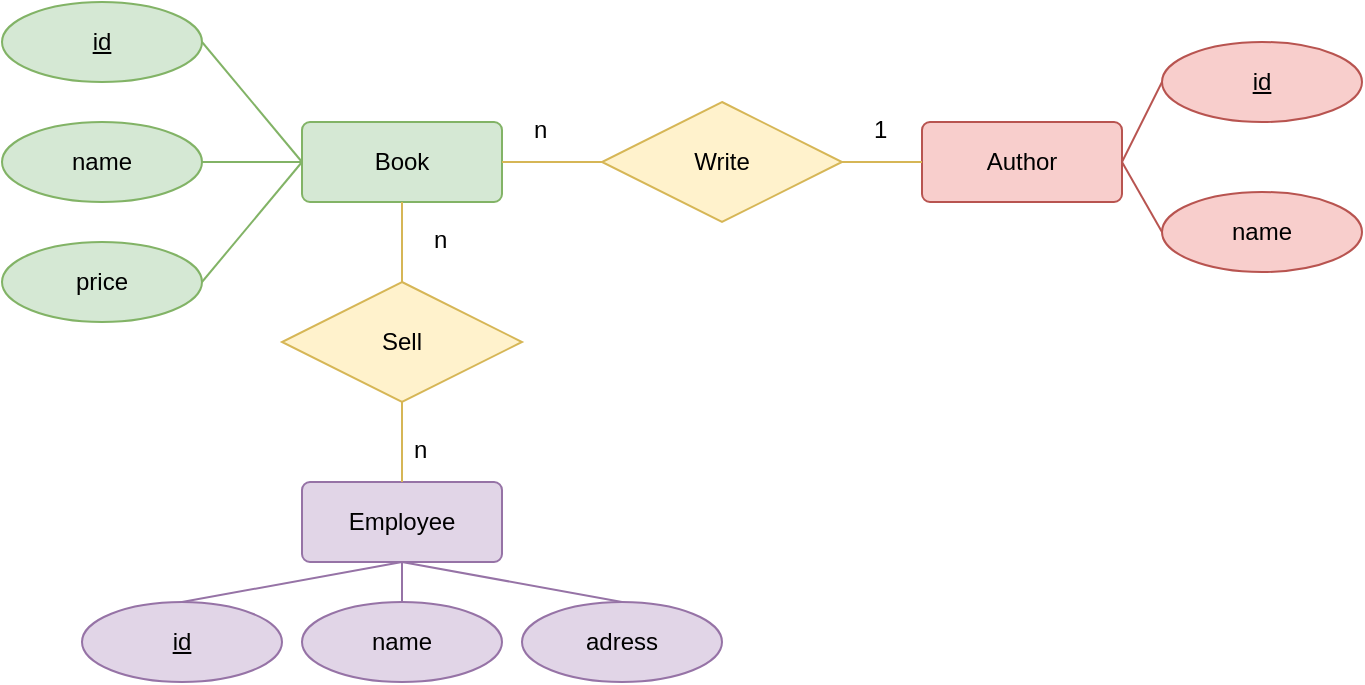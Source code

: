<mxfile version="26.2.5" pages="5">
  <diagram name="Trang-1" id="lbrdQk9F9MqyafvCXaV6">
    <mxGraphModel dx="1040" dy="613" grid="1" gridSize="10" guides="1" tooltips="1" connect="1" arrows="1" fold="1" page="1" pageScale="1" pageWidth="827" pageHeight="1169" math="0" shadow="0">
      <root>
        <mxCell id="0" />
        <mxCell id="1" parent="0" />
        <mxCell id="0W9CK0yFemIwILqiCu7g-1" value="Book" style="rounded=1;arcSize=10;whiteSpace=wrap;html=1;align=center;fillColor=#d5e8d4;strokeColor=#82b366;" parent="1" vertex="1">
          <mxGeometry x="250" y="160" width="100" height="40" as="geometry" />
        </mxCell>
        <mxCell id="0W9CK0yFemIwILqiCu7g-2" value="id" style="ellipse;whiteSpace=wrap;html=1;align=center;fontStyle=4;fillColor=#d5e8d4;strokeColor=#82b366;" parent="1" vertex="1">
          <mxGeometry x="100" y="100" width="100" height="40" as="geometry" />
        </mxCell>
        <mxCell id="0W9CK0yFemIwILqiCu7g-3" value="name" style="ellipse;whiteSpace=wrap;html=1;align=center;fillColor=#d5e8d4;strokeColor=#82b366;" parent="1" vertex="1">
          <mxGeometry x="100" y="160" width="100" height="40" as="geometry" />
        </mxCell>
        <mxCell id="0W9CK0yFemIwILqiCu7g-4" value="price" style="ellipse;whiteSpace=wrap;html=1;align=center;fillColor=#d5e8d4;strokeColor=#82b366;" parent="1" vertex="1">
          <mxGeometry x="100" y="220" width="100" height="40" as="geometry" />
        </mxCell>
        <mxCell id="0W9CK0yFemIwILqiCu7g-7" value="" style="endArrow=none;html=1;rounded=0;exitX=1;exitY=0.5;exitDx=0;exitDy=0;entryX=0;entryY=0.5;entryDx=0;entryDy=0;fillColor=#d5e8d4;strokeColor=#82b366;" parent="1" source="0W9CK0yFemIwILqiCu7g-2" target="0W9CK0yFemIwILqiCu7g-1" edge="1">
          <mxGeometry relative="1" as="geometry">
            <mxPoint x="130" y="170" as="sourcePoint" />
            <mxPoint x="290" y="170" as="targetPoint" />
          </mxGeometry>
        </mxCell>
        <mxCell id="0W9CK0yFemIwILqiCu7g-8" value="" style="endArrow=none;html=1;rounded=0;exitX=1;exitY=0.5;exitDx=0;exitDy=0;entryX=0;entryY=0.5;entryDx=0;entryDy=0;fillColor=#d5e8d4;strokeColor=#82b366;" parent="1" source="0W9CK0yFemIwILqiCu7g-3" target="0W9CK0yFemIwILqiCu7g-1" edge="1">
          <mxGeometry relative="1" as="geometry">
            <mxPoint x="140" y="130" as="sourcePoint" />
            <mxPoint x="400" y="180" as="targetPoint" />
          </mxGeometry>
        </mxCell>
        <mxCell id="0W9CK0yFemIwILqiCu7g-9" value="" style="endArrow=none;html=1;rounded=0;exitX=1;exitY=0.5;exitDx=0;exitDy=0;entryX=0;entryY=0.5;entryDx=0;entryDy=0;fillColor=#d5e8d4;strokeColor=#82b366;" parent="1" source="0W9CK0yFemIwILqiCu7g-4" target="0W9CK0yFemIwILqiCu7g-1" edge="1">
          <mxGeometry relative="1" as="geometry">
            <mxPoint x="150" y="140" as="sourcePoint" />
            <mxPoint x="384" y="220" as="targetPoint" />
          </mxGeometry>
        </mxCell>
        <mxCell id="0W9CK0yFemIwILqiCu7g-11" value="Write" style="shape=rhombus;perimeter=rhombusPerimeter;whiteSpace=wrap;html=1;align=center;fillColor=#fff2cc;strokeColor=#d6b656;" parent="1" vertex="1">
          <mxGeometry x="400" y="150" width="120" height="60" as="geometry" />
        </mxCell>
        <mxCell id="0W9CK0yFemIwILqiCu7g-12" value="Author" style="rounded=1;arcSize=10;whiteSpace=wrap;html=1;align=center;fillColor=#f8cecc;strokeColor=#b85450;" parent="1" vertex="1">
          <mxGeometry x="560" y="160" width="100" height="40" as="geometry" />
        </mxCell>
        <mxCell id="0W9CK0yFemIwILqiCu7g-13" value="name" style="ellipse;whiteSpace=wrap;html=1;align=center;fillColor=#f8cecc;strokeColor=#b85450;" parent="1" vertex="1">
          <mxGeometry x="680" y="195" width="100" height="40" as="geometry" />
        </mxCell>
        <mxCell id="0W9CK0yFemIwILqiCu7g-14" value="id" style="ellipse;whiteSpace=wrap;html=1;align=center;fontStyle=4;fillColor=#f8cecc;strokeColor=#b85450;" parent="1" vertex="1">
          <mxGeometry x="680" y="120" width="100" height="40" as="geometry" />
        </mxCell>
        <mxCell id="0W9CK0yFemIwILqiCu7g-16" value="" style="endArrow=none;html=1;rounded=0;exitX=0;exitY=0.5;exitDx=0;exitDy=0;entryX=1;entryY=0.5;entryDx=0;entryDy=0;fillColor=#f8cecc;strokeColor=#b85450;" parent="1" source="0W9CK0yFemIwILqiCu7g-13" target="0W9CK0yFemIwILqiCu7g-12" edge="1">
          <mxGeometry relative="1" as="geometry">
            <mxPoint x="810" y="380" as="sourcePoint" />
            <mxPoint x="970" y="380" as="targetPoint" />
          </mxGeometry>
        </mxCell>
        <mxCell id="0W9CK0yFemIwILqiCu7g-19" value="" style="endArrow=none;html=1;rounded=0;entryX=0;entryY=0.5;entryDx=0;entryDy=0;exitX=1;exitY=0.5;exitDx=0;exitDy=0;fillColor=#f8cecc;strokeColor=#b85450;" parent="1" source="0W9CK0yFemIwILqiCu7g-12" target="0W9CK0yFemIwILqiCu7g-14" edge="1">
          <mxGeometry relative="1" as="geometry">
            <mxPoint x="390" y="290" as="sourcePoint" />
            <mxPoint x="550" y="290" as="targetPoint" />
          </mxGeometry>
        </mxCell>
        <mxCell id="0W9CK0yFemIwILqiCu7g-20" value="" style="endArrow=none;html=1;rounded=0;exitX=1;exitY=0.5;exitDx=0;exitDy=0;entryX=0;entryY=0.5;entryDx=0;entryDy=0;fillColor=#fff2cc;strokeColor=#d6b656;" parent="1" source="0W9CK0yFemIwILqiCu7g-1" target="0W9CK0yFemIwILqiCu7g-11" edge="1">
          <mxGeometry relative="1" as="geometry">
            <mxPoint x="390" y="260" as="sourcePoint" />
            <mxPoint x="550" y="260" as="targetPoint" />
          </mxGeometry>
        </mxCell>
        <mxCell id="0W9CK0yFemIwILqiCu7g-21" value="" style="endArrow=none;html=1;rounded=0;exitX=0;exitY=0.5;exitDx=0;exitDy=0;entryX=1;entryY=0.5;entryDx=0;entryDy=0;fillColor=#fff2cc;strokeColor=#d6b656;" parent="1" source="0W9CK0yFemIwILqiCu7g-12" target="0W9CK0yFemIwILqiCu7g-11" edge="1">
          <mxGeometry relative="1" as="geometry">
            <mxPoint x="350" y="190" as="sourcePoint" />
            <mxPoint x="450" y="190" as="targetPoint" />
          </mxGeometry>
        </mxCell>
        <mxCell id="0W9CK0yFemIwILqiCu7g-22" value="1" style="text;strokeColor=none;fillColor=none;spacingLeft=4;spacingRight=4;overflow=hidden;rotatable=0;points=[[0,0.5],[1,0.5]];portConstraint=eastwest;fontSize=12;whiteSpace=wrap;html=1;" parent="1" vertex="1">
          <mxGeometry x="530" y="150" width="40" height="30" as="geometry" />
        </mxCell>
        <mxCell id="0W9CK0yFemIwILqiCu7g-23" value="n" style="text;strokeColor=none;fillColor=none;spacingLeft=4;spacingRight=4;overflow=hidden;rotatable=0;points=[[0,0.5],[1,0.5]];portConstraint=eastwest;fontSize=12;whiteSpace=wrap;html=1;" parent="1" vertex="1">
          <mxGeometry x="360" y="150" width="40" height="30" as="geometry" />
        </mxCell>
        <mxCell id="0W9CK0yFemIwILqiCu7g-31" value="Employee" style="rounded=1;arcSize=10;whiteSpace=wrap;html=1;align=center;fillColor=#e1d5e7;strokeColor=#9673a6;" parent="1" vertex="1">
          <mxGeometry x="250" y="340" width="100" height="40" as="geometry" />
        </mxCell>
        <mxCell id="0W9CK0yFemIwILqiCu7g-32" value="name" style="ellipse;whiteSpace=wrap;html=1;align=center;fillColor=#e1d5e7;strokeColor=#9673a6;" parent="1" vertex="1">
          <mxGeometry x="250" y="400" width="100" height="40" as="geometry" />
        </mxCell>
        <mxCell id="0W9CK0yFemIwILqiCu7g-33" value="id" style="ellipse;whiteSpace=wrap;html=1;align=center;fontStyle=4;fillColor=#e1d5e7;strokeColor=#9673a6;" parent="1" vertex="1">
          <mxGeometry x="140" y="400" width="100" height="40" as="geometry" />
        </mxCell>
        <mxCell id="0W9CK0yFemIwILqiCu7g-34" value="" style="endArrow=none;html=1;rounded=0;exitX=0.5;exitY=0;exitDx=0;exitDy=0;fillColor=#e1d5e7;strokeColor=#9673a6;entryX=0.5;entryY=1;entryDx=0;entryDy=0;" parent="1" source="0W9CK0yFemIwILqiCu7g-32" target="0W9CK0yFemIwILqiCu7g-31" edge="1">
          <mxGeometry relative="1" as="geometry">
            <mxPoint x="610" y="620" as="sourcePoint" />
            <mxPoint x="300" y="410" as="targetPoint" />
          </mxGeometry>
        </mxCell>
        <mxCell id="0W9CK0yFemIwILqiCu7g-35" value="" style="endArrow=none;html=1;rounded=0;entryX=0.5;entryY=0;entryDx=0;entryDy=0;fillColor=#e1d5e7;strokeColor=#9673a6;exitX=0.5;exitY=1;exitDx=0;exitDy=0;" parent="1" source="0W9CK0yFemIwILqiCu7g-31" target="0W9CK0yFemIwILqiCu7g-33" edge="1">
          <mxGeometry relative="1" as="geometry">
            <mxPoint x="300" y="410" as="sourcePoint" />
            <mxPoint x="350" y="530" as="targetPoint" />
          </mxGeometry>
        </mxCell>
        <mxCell id="0W9CK0yFemIwILqiCu7g-38" value="" style="endArrow=none;html=1;rounded=0;exitX=0.5;exitY=0;exitDx=0;exitDy=0;entryX=0.5;entryY=1;entryDx=0;entryDy=0;fillColor=#e1d5e7;strokeColor=#9673a6;" parent="1" source="L7_AvmWgMWWF4Hl9oSoT-13" target="0W9CK0yFemIwILqiCu7g-31" edge="1">
          <mxGeometry relative="1" as="geometry">
            <mxPoint x="440" y="460" as="sourcePoint" />
            <mxPoint x="550" y="450" as="targetPoint" />
          </mxGeometry>
        </mxCell>
        <mxCell id="L7_AvmWgMWWF4Hl9oSoT-9" value="Sell" style="shape=rhombus;perimeter=rhombusPerimeter;whiteSpace=wrap;html=1;align=center;fillColor=#fff2cc;strokeColor=#d6b656;" vertex="1" parent="1">
          <mxGeometry x="240" y="240" width="120" height="60" as="geometry" />
        </mxCell>
        <mxCell id="L7_AvmWgMWWF4Hl9oSoT-11" value="" style="endArrow=none;html=1;rounded=0;entryX=0.5;entryY=1;entryDx=0;entryDy=0;exitX=0.5;exitY=0;exitDx=0;exitDy=0;fillColor=#fff2cc;strokeColor=#d6b656;" edge="1" parent="1" source="L7_AvmWgMWWF4Hl9oSoT-9" target="0W9CK0yFemIwILqiCu7g-1">
          <mxGeometry width="50" height="50" relative="1" as="geometry">
            <mxPoint x="140" y="340" as="sourcePoint" />
            <mxPoint x="190" y="290" as="targetPoint" />
          </mxGeometry>
        </mxCell>
        <mxCell id="L7_AvmWgMWWF4Hl9oSoT-12" value="" style="endArrow=none;html=1;rounded=0;entryX=0.5;entryY=0;entryDx=0;entryDy=0;exitX=0.5;exitY=1;exitDx=0;exitDy=0;fillColor=#fff2cc;strokeColor=#d6b656;" edge="1" parent="1" source="L7_AvmWgMWWF4Hl9oSoT-9" target="0W9CK0yFemIwILqiCu7g-31">
          <mxGeometry width="50" height="50" relative="1" as="geometry">
            <mxPoint x="310" y="260" as="sourcePoint" />
            <mxPoint x="310" y="210" as="targetPoint" />
          </mxGeometry>
        </mxCell>
        <mxCell id="L7_AvmWgMWWF4Hl9oSoT-13" value="adress" style="ellipse;whiteSpace=wrap;html=1;align=center;fillColor=#e1d5e7;strokeColor=#9673a6;" vertex="1" parent="1">
          <mxGeometry x="360" y="400" width="100" height="40" as="geometry" />
        </mxCell>
        <mxCell id="L7_AvmWgMWWF4Hl9oSoT-15" value="n" style="text;strokeColor=none;fillColor=none;spacingLeft=4;spacingRight=4;overflow=hidden;rotatable=0;points=[[0,0.5],[1,0.5]];portConstraint=eastwest;fontSize=12;whiteSpace=wrap;html=1;" vertex="1" parent="1">
          <mxGeometry x="310" y="205" width="40" height="30" as="geometry" />
        </mxCell>
        <mxCell id="L7_AvmWgMWWF4Hl9oSoT-17" value="n" style="text;strokeColor=none;fillColor=none;spacingLeft=4;spacingRight=4;overflow=hidden;rotatable=0;points=[[0,0.5],[1,0.5]];portConstraint=eastwest;fontSize=12;whiteSpace=wrap;html=1;" vertex="1" parent="1">
          <mxGeometry x="300" y="310" width="40" height="30" as="geometry" />
        </mxCell>
      </root>
    </mxGraphModel>
  </diagram>
  <diagram id="fGLgTGvUXslWx9QXy7FF" name="Trang-2">
    <mxGraphModel dx="918" dy="541" grid="1" gridSize="10" guides="1" tooltips="1" connect="1" arrows="1" fold="1" page="1" pageScale="1" pageWidth="827" pageHeight="1169" math="0" shadow="0">
      <root>
        <mxCell id="0" />
        <mxCell id="1" parent="0" />
        <mxCell id="8N08XQYEgolABtSRnrB6-1" value="" style="rounded=0;whiteSpace=wrap;html=1;fillColor=#bac8d3;strokeColor=#23445d;" vertex="1" parent="1">
          <mxGeometry x="520" y="280" width="280" height="265" as="geometry" />
        </mxCell>
        <mxCell id="mcUQhKSd3_ggCo4lvRq8-1" value="Person" style="rounded=1;arcSize=10;whiteSpace=wrap;html=1;align=center;fillColor=#d5e8d4;strokeColor=#82b366;" vertex="1" parent="1">
          <mxGeometry x="250" y="160" width="100" height="40" as="geometry" />
        </mxCell>
        <mxCell id="mcUQhKSd3_ggCo4lvRq8-2" value="id" style="ellipse;whiteSpace=wrap;html=1;align=center;fontStyle=4;fillColor=#d5e8d4;strokeColor=#82b366;" vertex="1" parent="1">
          <mxGeometry x="100" y="120" width="100" height="40" as="geometry" />
        </mxCell>
        <mxCell id="mcUQhKSd3_ggCo4lvRq8-3" value="name" style="ellipse;whiteSpace=wrap;html=1;align=center;fillColor=#d5e8d4;strokeColor=#82b366;" vertex="1" parent="1">
          <mxGeometry x="100" y="200" width="100" height="40" as="geometry" />
        </mxCell>
        <mxCell id="mcUQhKSd3_ggCo4lvRq8-5" value="" style="endArrow=none;html=1;rounded=0;exitX=1;exitY=0.5;exitDx=0;exitDy=0;entryX=0;entryY=0.5;entryDx=0;entryDy=0;fillColor=#d5e8d4;strokeColor=#82b366;" edge="1" parent="1" source="mcUQhKSd3_ggCo4lvRq8-2" target="mcUQhKSd3_ggCo4lvRq8-1">
          <mxGeometry relative="1" as="geometry">
            <mxPoint x="130" y="170" as="sourcePoint" />
            <mxPoint x="290" y="170" as="targetPoint" />
          </mxGeometry>
        </mxCell>
        <mxCell id="mcUQhKSd3_ggCo4lvRq8-6" value="" style="endArrow=none;html=1;rounded=0;exitX=1;exitY=0.5;exitDx=0;exitDy=0;entryX=0;entryY=0.5;entryDx=0;entryDy=0;fillColor=#d5e8d4;strokeColor=#82b366;" edge="1" parent="1" source="mcUQhKSd3_ggCo4lvRq8-3" target="mcUQhKSd3_ggCo4lvRq8-1">
          <mxGeometry relative="1" as="geometry">
            <mxPoint x="140" y="130" as="sourcePoint" />
            <mxPoint x="400" y="180" as="targetPoint" />
          </mxGeometry>
        </mxCell>
        <mxCell id="mcUQhKSd3_ggCo4lvRq8-8" value="Use" style="shape=rhombus;perimeter=rhombusPerimeter;whiteSpace=wrap;html=1;align=center;fillColor=#fff2cc;strokeColor=#d6b656;" vertex="1" parent="1">
          <mxGeometry x="400" y="150" width="120" height="60" as="geometry" />
        </mxCell>
        <mxCell id="mcUQhKSd3_ggCo4lvRq8-9" value="PhoneNumber" style="rounded=1;arcSize=10;whiteSpace=wrap;html=1;align=center;fillColor=#f8cecc;strokeColor=#b85450;" vertex="1" parent="1">
          <mxGeometry x="580" y="160" width="100" height="40" as="geometry" />
        </mxCell>
        <mxCell id="mcUQhKSd3_ggCo4lvRq8-10" value="number" style="ellipse;whiteSpace=wrap;html=1;align=center;fillColor=#f8cecc;strokeColor=#b85450;" vertex="1" parent="1">
          <mxGeometry x="720" y="200" width="100" height="40" as="geometry" />
        </mxCell>
        <mxCell id="mcUQhKSd3_ggCo4lvRq8-11" value="id" style="ellipse;whiteSpace=wrap;html=1;align=center;fontStyle=4;fillColor=#f8cecc;strokeColor=#b85450;" vertex="1" parent="1">
          <mxGeometry x="720" y="120" width="100" height="40" as="geometry" />
        </mxCell>
        <mxCell id="mcUQhKSd3_ggCo4lvRq8-12" value="" style="endArrow=none;html=1;rounded=0;exitX=0;exitY=0.5;exitDx=0;exitDy=0;entryX=1;entryY=0.5;entryDx=0;entryDy=0;fillColor=#f8cecc;strokeColor=#b85450;" edge="1" parent="1" source="mcUQhKSd3_ggCo4lvRq8-10" target="mcUQhKSd3_ggCo4lvRq8-9">
          <mxGeometry relative="1" as="geometry">
            <mxPoint x="810" y="380" as="sourcePoint" />
            <mxPoint x="970" y="380" as="targetPoint" />
          </mxGeometry>
        </mxCell>
        <mxCell id="mcUQhKSd3_ggCo4lvRq8-13" value="" style="endArrow=none;html=1;rounded=0;entryX=0;entryY=0.5;entryDx=0;entryDy=0;exitX=1;exitY=0.5;exitDx=0;exitDy=0;fillColor=#f8cecc;strokeColor=#b85450;" edge="1" parent="1" source="mcUQhKSd3_ggCo4lvRq8-9" target="mcUQhKSd3_ggCo4lvRq8-11">
          <mxGeometry relative="1" as="geometry">
            <mxPoint x="390" y="290" as="sourcePoint" />
            <mxPoint x="550" y="290" as="targetPoint" />
          </mxGeometry>
        </mxCell>
        <mxCell id="mcUQhKSd3_ggCo4lvRq8-14" value="" style="endArrow=none;html=1;rounded=0;exitX=1;exitY=0.5;exitDx=0;exitDy=0;entryX=0;entryY=0.5;entryDx=0;entryDy=0;fillColor=#fff2cc;strokeColor=#d6b656;" edge="1" parent="1" source="mcUQhKSd3_ggCo4lvRq8-1" target="mcUQhKSd3_ggCo4lvRq8-8">
          <mxGeometry relative="1" as="geometry">
            <mxPoint x="390" y="260" as="sourcePoint" />
            <mxPoint x="550" y="260" as="targetPoint" />
          </mxGeometry>
        </mxCell>
        <mxCell id="mcUQhKSd3_ggCo4lvRq8-15" value="" style="endArrow=none;html=1;rounded=0;exitX=0;exitY=0.5;exitDx=0;exitDy=0;entryX=1;entryY=0.5;entryDx=0;entryDy=0;fillColor=#fff2cc;strokeColor=#d6b656;" edge="1" parent="1" source="mcUQhKSd3_ggCo4lvRq8-9" target="mcUQhKSd3_ggCo4lvRq8-8">
          <mxGeometry relative="1" as="geometry">
            <mxPoint x="350" y="190" as="sourcePoint" />
            <mxPoint x="450" y="190" as="targetPoint" />
          </mxGeometry>
        </mxCell>
        <mxCell id="mcUQhKSd3_ggCo4lvRq8-16" value="n" style="text;strokeColor=none;fillColor=none;spacingLeft=4;spacingRight=4;overflow=hidden;rotatable=0;points=[[0,0.5],[1,0.5]];portConstraint=eastwest;fontSize=12;whiteSpace=wrap;html=1;" vertex="1" parent="1">
          <mxGeometry x="540" y="150" width="40" height="30" as="geometry" />
        </mxCell>
        <mxCell id="mcUQhKSd3_ggCo4lvRq8-17" value="1" style="text;strokeColor=none;fillColor=none;spacingLeft=4;spacingRight=4;overflow=hidden;rotatable=0;points=[[0,0.5],[1,0.5]];portConstraint=eastwest;fontSize=12;whiteSpace=wrap;html=1;" vertex="1" parent="1">
          <mxGeometry x="360" y="150" width="40" height="30" as="geometry" />
        </mxCell>
        <mxCell id="mcUQhKSd3_ggCo4lvRq8-18" value="Email" style="rounded=1;arcSize=10;whiteSpace=wrap;html=1;align=center;fillColor=#e1d5e7;strokeColor=#9673a6;" vertex="1" parent="1">
          <mxGeometry x="250" y="360" width="100" height="40" as="geometry" />
        </mxCell>
        <mxCell id="mcUQhKSd3_ggCo4lvRq8-19" value="email" style="ellipse;whiteSpace=wrap;html=1;align=center;fillColor=#e1d5e7;strokeColor=#9673a6;" vertex="1" parent="1">
          <mxGeometry x="310" y="440" width="100" height="40" as="geometry" />
        </mxCell>
        <mxCell id="mcUQhKSd3_ggCo4lvRq8-20" value="id" style="ellipse;whiteSpace=wrap;html=1;align=center;fontStyle=4;fillColor=#e1d5e7;strokeColor=#9673a6;" vertex="1" parent="1">
          <mxGeometry x="180" y="440" width="100" height="40" as="geometry" />
        </mxCell>
        <mxCell id="mcUQhKSd3_ggCo4lvRq8-21" value="" style="endArrow=none;html=1;rounded=0;exitX=0.5;exitY=0;exitDx=0;exitDy=0;fillColor=#e1d5e7;strokeColor=#9673a6;entryX=0.5;entryY=1;entryDx=0;entryDy=0;" edge="1" parent="1" source="mcUQhKSd3_ggCo4lvRq8-19" target="mcUQhKSd3_ggCo4lvRq8-18">
          <mxGeometry relative="1" as="geometry">
            <mxPoint x="610" y="620" as="sourcePoint" />
            <mxPoint x="300" y="410" as="targetPoint" />
          </mxGeometry>
        </mxCell>
        <mxCell id="mcUQhKSd3_ggCo4lvRq8-22" value="" style="endArrow=none;html=1;rounded=0;entryX=0.5;entryY=0;entryDx=0;entryDy=0;fillColor=#e1d5e7;strokeColor=#9673a6;exitX=0.5;exitY=1;exitDx=0;exitDy=0;" edge="1" parent="1" source="mcUQhKSd3_ggCo4lvRq8-18" target="mcUQhKSd3_ggCo4lvRq8-20">
          <mxGeometry relative="1" as="geometry">
            <mxPoint x="300" y="410" as="sourcePoint" />
            <mxPoint x="350" y="530" as="targetPoint" />
          </mxGeometry>
        </mxCell>
        <mxCell id="mcUQhKSd3_ggCo4lvRq8-24" value="Use" style="shape=rhombus;perimeter=rhombusPerimeter;whiteSpace=wrap;html=1;align=center;fillColor=#fff2cc;strokeColor=#d6b656;" vertex="1" parent="1">
          <mxGeometry x="240" y="250" width="120" height="60" as="geometry" />
        </mxCell>
        <mxCell id="mcUQhKSd3_ggCo4lvRq8-25" value="" style="endArrow=none;html=1;rounded=0;entryX=0.5;entryY=1;entryDx=0;entryDy=0;exitX=0.5;exitY=0;exitDx=0;exitDy=0;fillColor=#fff2cc;strokeColor=#d6b656;" edge="1" parent="1" source="mcUQhKSd3_ggCo4lvRq8-24" target="mcUQhKSd3_ggCo4lvRq8-1">
          <mxGeometry width="50" height="50" relative="1" as="geometry">
            <mxPoint x="140" y="340" as="sourcePoint" />
            <mxPoint x="190" y="290" as="targetPoint" />
          </mxGeometry>
        </mxCell>
        <mxCell id="mcUQhKSd3_ggCo4lvRq8-26" value="" style="endArrow=none;html=1;rounded=0;entryX=0.5;entryY=0;entryDx=0;entryDy=0;exitX=0.5;exitY=1;exitDx=0;exitDy=0;fillColor=#fff2cc;strokeColor=#d6b656;" edge="1" parent="1" source="mcUQhKSd3_ggCo4lvRq8-24" target="mcUQhKSd3_ggCo4lvRq8-18">
          <mxGeometry width="50" height="50" relative="1" as="geometry">
            <mxPoint x="310" y="260" as="sourcePoint" />
            <mxPoint x="310" y="210" as="targetPoint" />
          </mxGeometry>
        </mxCell>
        <mxCell id="mcUQhKSd3_ggCo4lvRq8-28" value="1" style="text;strokeColor=none;fillColor=none;spacingLeft=4;spacingRight=4;overflow=hidden;rotatable=0;points=[[0,0.5],[1,0.5]];portConstraint=eastwest;fontSize=12;whiteSpace=wrap;html=1;" vertex="1" parent="1">
          <mxGeometry x="310" y="205" width="40" height="30" as="geometry" />
        </mxCell>
        <mxCell id="mcUQhKSd3_ggCo4lvRq8-29" value="n" style="text;strokeColor=none;fillColor=none;spacingLeft=4;spacingRight=4;overflow=hidden;rotatable=0;points=[[0,0.5],[1,0.5]];portConstraint=eastwest;fontSize=12;whiteSpace=wrap;html=1;" vertex="1" parent="1">
          <mxGeometry x="310" y="330" width="40" height="30" as="geometry" />
        </mxCell>
        <mxCell id="VNndavN0S_-R-hDStQWp-1" value="Person" style="rounded=1;arcSize=10;whiteSpace=wrap;html=1;align=center;fillColor=#f5f5f5;strokeColor=#666666;gradientColor=#b3b3b3;" vertex="1" parent="1">
          <mxGeometry x="680" y="400" width="100" height="40" as="geometry" />
        </mxCell>
        <mxCell id="VNndavN0S_-R-hDStQWp-2" value="id" style="ellipse;whiteSpace=wrap;html=1;align=center;fontStyle=4;fillColor=#f5f5f5;strokeColor=#666666;gradientColor=#b3b3b3;" vertex="1" parent="1">
          <mxGeometry x="530" y="330" width="100" height="40" as="geometry" />
        </mxCell>
        <mxCell id="VNndavN0S_-R-hDStQWp-3" value="name" style="ellipse;whiteSpace=wrap;html=1;align=center;fillColor=#f5f5f5;strokeColor=#666666;gradientColor=#b3b3b3;" vertex="1" parent="1">
          <mxGeometry x="530" y="380" width="100" height="40" as="geometry" />
        </mxCell>
        <mxCell id="VNndavN0S_-R-hDStQWp-4" value="" style="endArrow=none;html=1;rounded=0;exitX=1;exitY=0.5;exitDx=0;exitDy=0;entryX=0;entryY=0.5;entryDx=0;entryDy=0;fillColor=#f5f5f5;strokeColor=#666666;gradientColor=#b3b3b3;" edge="1" parent="1" source="VNndavN0S_-R-hDStQWp-2" target="VNndavN0S_-R-hDStQWp-1">
          <mxGeometry relative="1" as="geometry">
            <mxPoint x="560" y="380" as="sourcePoint" />
            <mxPoint x="720" y="380" as="targetPoint" />
          </mxGeometry>
        </mxCell>
        <mxCell id="VNndavN0S_-R-hDStQWp-5" value="" style="endArrow=none;html=1;rounded=0;exitX=1;exitY=0.5;exitDx=0;exitDy=0;entryX=0;entryY=0.5;entryDx=0;entryDy=0;fillColor=#f5f5f5;strokeColor=#666666;gradientColor=#b3b3b3;" edge="1" parent="1" source="VNndavN0S_-R-hDStQWp-3" target="VNndavN0S_-R-hDStQWp-1">
          <mxGeometry relative="1" as="geometry">
            <mxPoint x="570" y="340" as="sourcePoint" />
            <mxPoint x="830" y="390" as="targetPoint" />
          </mxGeometry>
        </mxCell>
        <mxCell id="VNndavN0S_-R-hDStQWp-8" value="email" style="ellipse;shape=doubleEllipse;margin=3;whiteSpace=wrap;html=1;align=center;fillColor=#f5f5f5;strokeColor=#666666;gradientColor=#b3b3b3;" vertex="1" parent="1">
          <mxGeometry x="530" y="480" width="100" height="40" as="geometry" />
        </mxCell>
        <mxCell id="VNndavN0S_-R-hDStQWp-9" value="phone_number" style="ellipse;shape=doubleEllipse;margin=3;whiteSpace=wrap;html=1;align=center;fillColor=#f5f5f5;strokeColor=#666666;gradientColor=#b3b3b3;" vertex="1" parent="1">
          <mxGeometry x="530" y="430" width="100" height="40" as="geometry" />
        </mxCell>
        <mxCell id="VNndavN0S_-R-hDStQWp-11" value="" style="endArrow=none;html=1;rounded=0;exitX=1;exitY=0.5;exitDx=0;exitDy=0;entryX=0;entryY=0.5;entryDx=0;entryDy=0;fillColor=#f5f5f5;strokeColor=#666666;gradientColor=#b3b3b3;" edge="1" parent="1" source="VNndavN0S_-R-hDStQWp-9" target="VNndavN0S_-R-hDStQWp-1">
          <mxGeometry relative="1" as="geometry">
            <mxPoint x="640" y="410" as="sourcePoint" />
            <mxPoint x="690" y="400" as="targetPoint" />
          </mxGeometry>
        </mxCell>
        <mxCell id="VNndavN0S_-R-hDStQWp-12" value="" style="endArrow=none;html=1;rounded=0;exitX=1;exitY=0.5;exitDx=0;exitDy=0;entryX=0;entryY=0.5;entryDx=0;entryDy=0;fillColor=#f5f5f5;strokeColor=#666666;gradientColor=#b3b3b3;" edge="1" parent="1" source="VNndavN0S_-R-hDStQWp-8" target="VNndavN0S_-R-hDStQWp-1">
          <mxGeometry relative="1" as="geometry">
            <mxPoint x="650" y="420" as="sourcePoint" />
            <mxPoint x="700" y="410" as="targetPoint" />
          </mxGeometry>
        </mxCell>
        <mxCell id="8N08XQYEgolABtSRnrB6-2" value="C2" style="text;strokeColor=none;fillColor=none;spacingLeft=4;spacingRight=4;overflow=hidden;rotatable=0;points=[[0,0.5],[1,0.5]];portConstraint=eastwest;fontSize=12;whiteSpace=wrap;html=1;" vertex="1" parent="1">
          <mxGeometry x="540" y="290" width="40" height="30" as="geometry" />
        </mxCell>
      </root>
    </mxGraphModel>
  </diagram>
  <diagram id="vgJRNVt27iLmeVGmzGl2" name="Trang-3">
    <mxGraphModel dx="780" dy="460" grid="1" gridSize="10" guides="1" tooltips="1" connect="1" arrows="1" fold="1" page="1" pageScale="1" pageWidth="827" pageHeight="1169" math="0" shadow="0">
      <root>
        <mxCell id="0" />
        <mxCell id="1" parent="0" />
        <mxCell id="Ih8j6TzK5QvkLCjBt4L5-1" value="Client" style="rounded=1;arcSize=10;whiteSpace=wrap;html=1;align=center;fillColor=#d5e8d4;strokeColor=#82b366;" vertex="1" parent="1">
          <mxGeometry x="260" y="160" width="100" height="40" as="geometry" />
        </mxCell>
        <mxCell id="Ih8j6TzK5QvkLCjBt4L5-2" value="id" style="ellipse;whiteSpace=wrap;html=1;align=center;fontStyle=4;fillColor=#d5e8d4;strokeColor=#82b366;" vertex="1" parent="1">
          <mxGeometry x="140" y="120" width="100" height="40" as="geometry" />
        </mxCell>
        <mxCell id="Ih8j6TzK5QvkLCjBt4L5-3" value="name" style="ellipse;whiteSpace=wrap;html=1;align=center;fillColor=#d5e8d4;strokeColor=#82b366;" vertex="1" parent="1">
          <mxGeometry x="140" y="200" width="100" height="40" as="geometry" />
        </mxCell>
        <mxCell id="Ih8j6TzK5QvkLCjBt4L5-4" value="" style="endArrow=none;html=1;rounded=0;exitX=1;exitY=0.5;exitDx=0;exitDy=0;entryX=0;entryY=0.5;entryDx=0;entryDy=0;fillColor=#d5e8d4;strokeColor=#82b366;" edge="1" parent="1" source="Ih8j6TzK5QvkLCjBt4L5-2" target="Ih8j6TzK5QvkLCjBt4L5-1">
          <mxGeometry relative="1" as="geometry">
            <mxPoint x="130" y="170" as="sourcePoint" />
            <mxPoint x="290" y="170" as="targetPoint" />
          </mxGeometry>
        </mxCell>
        <mxCell id="Ih8j6TzK5QvkLCjBt4L5-5" value="" style="endArrow=none;html=1;rounded=0;exitX=1;exitY=0.5;exitDx=0;exitDy=0;entryX=0;entryY=0.5;entryDx=0;entryDy=0;fillColor=#d5e8d4;strokeColor=#82b366;" edge="1" parent="1" source="Ih8j6TzK5QvkLCjBt4L5-3" target="Ih8j6TzK5QvkLCjBt4L5-1">
          <mxGeometry relative="1" as="geometry">
            <mxPoint x="140" y="130" as="sourcePoint" />
            <mxPoint x="400" y="180" as="targetPoint" />
          </mxGeometry>
        </mxCell>
        <mxCell id="Ih8j6TzK5QvkLCjBt4L5-6" value="Have" style="shape=rhombus;perimeter=rhombusPerimeter;whiteSpace=wrap;html=1;align=center;fillColor=#fff2cc;strokeColor=#d6b656;" vertex="1" parent="1">
          <mxGeometry x="400" y="150" width="120" height="60" as="geometry" />
        </mxCell>
        <mxCell id="Ih8j6TzK5QvkLCjBt4L5-7" value="Bank_Accout" style="rounded=1;arcSize=10;whiteSpace=wrap;html=1;align=center;fillColor=#f8cecc;strokeColor=#b85450;" vertex="1" parent="1">
          <mxGeometry x="560" y="160" width="100" height="40" as="geometry" />
        </mxCell>
        <mxCell id="Ih8j6TzK5QvkLCjBt4L5-8" value="balance" style="ellipse;whiteSpace=wrap;html=1;align=center;fillColor=#f8cecc;strokeColor=#b85450;" vertex="1" parent="1">
          <mxGeometry x="680" y="200" width="100" height="40" as="geometry" />
        </mxCell>
        <mxCell id="Ih8j6TzK5QvkLCjBt4L5-9" value="id" style="ellipse;whiteSpace=wrap;html=1;align=center;fontStyle=4;fillColor=#f8cecc;strokeColor=#b85450;" vertex="1" parent="1">
          <mxGeometry x="680" y="120" width="100" height="40" as="geometry" />
        </mxCell>
        <mxCell id="Ih8j6TzK5QvkLCjBt4L5-10" value="" style="endArrow=none;html=1;rounded=0;exitX=0;exitY=0.5;exitDx=0;exitDy=0;entryX=1;entryY=0.5;entryDx=0;entryDy=0;fillColor=#f8cecc;strokeColor=#b85450;" edge="1" parent="1" source="Ih8j6TzK5QvkLCjBt4L5-8" target="Ih8j6TzK5QvkLCjBt4L5-7">
          <mxGeometry relative="1" as="geometry">
            <mxPoint x="810" y="380" as="sourcePoint" />
            <mxPoint x="970" y="380" as="targetPoint" />
          </mxGeometry>
        </mxCell>
        <mxCell id="Ih8j6TzK5QvkLCjBt4L5-11" value="" style="endArrow=none;html=1;rounded=0;entryX=0;entryY=0.5;entryDx=0;entryDy=0;exitX=1;exitY=0.5;exitDx=0;exitDy=0;fillColor=#f8cecc;strokeColor=#b85450;" edge="1" parent="1" source="Ih8j6TzK5QvkLCjBt4L5-7" target="Ih8j6TzK5QvkLCjBt4L5-9">
          <mxGeometry relative="1" as="geometry">
            <mxPoint x="390" y="290" as="sourcePoint" />
            <mxPoint x="550" y="290" as="targetPoint" />
          </mxGeometry>
        </mxCell>
        <mxCell id="Ih8j6TzK5QvkLCjBt4L5-12" value="" style="endArrow=none;html=1;rounded=0;exitX=1;exitY=0.5;exitDx=0;exitDy=0;entryX=0;entryY=0.5;entryDx=0;entryDy=0;fillColor=#fff2cc;strokeColor=#d6b656;" edge="1" parent="1" source="Ih8j6TzK5QvkLCjBt4L5-1" target="Ih8j6TzK5QvkLCjBt4L5-6">
          <mxGeometry relative="1" as="geometry">
            <mxPoint x="390" y="260" as="sourcePoint" />
            <mxPoint x="550" y="260" as="targetPoint" />
          </mxGeometry>
        </mxCell>
        <mxCell id="Ih8j6TzK5QvkLCjBt4L5-13" value="" style="endArrow=none;html=1;rounded=0;exitX=0;exitY=0.5;exitDx=0;exitDy=0;entryX=1;entryY=0.5;entryDx=0;entryDy=0;fillColor=#fff2cc;strokeColor=#d6b656;" edge="1" parent="1" source="Ih8j6TzK5QvkLCjBt4L5-7" target="Ih8j6TzK5QvkLCjBt4L5-6">
          <mxGeometry relative="1" as="geometry">
            <mxPoint x="350" y="190" as="sourcePoint" />
            <mxPoint x="450" y="190" as="targetPoint" />
          </mxGeometry>
        </mxCell>
        <mxCell id="Ih8j6TzK5QvkLCjBt4L5-14" value="1" style="text;strokeColor=none;fillColor=none;spacingLeft=4;spacingRight=4;overflow=hidden;rotatable=0;points=[[0,0.5],[1,0.5]];portConstraint=eastwest;fontSize=12;whiteSpace=wrap;html=1;" vertex="1" parent="1">
          <mxGeometry x="540" y="160" width="40" height="30" as="geometry" />
        </mxCell>
        <mxCell id="Ih8j6TzK5QvkLCjBt4L5-15" value="1" style="text;strokeColor=none;fillColor=none;spacingLeft=4;spacingRight=4;overflow=hidden;rotatable=0;points=[[0,0.5],[1,0.5]];portConstraint=eastwest;fontSize=12;whiteSpace=wrap;html=1;" vertex="1" parent="1">
          <mxGeometry x="360" y="160" width="40" height="30" as="geometry" />
        </mxCell>
      </root>
    </mxGraphModel>
  </diagram>
  <diagram id="TbafRPMeQ_EttQmcr650" name="Trang-4">
    <mxGraphModel dx="780" dy="460" grid="1" gridSize="10" guides="1" tooltips="1" connect="1" arrows="1" fold="1" page="1" pageScale="1" pageWidth="827" pageHeight="1169" math="0" shadow="0">
      <root>
        <mxCell id="0" />
        <mxCell id="1" parent="0" />
        <mxCell id="CuFWVa7LIDN5ZFuDTCMc-1" value="Teacher" style="rounded=1;arcSize=10;whiteSpace=wrap;html=1;align=center;fillColor=#d5e8d4;strokeColor=#82b366;" vertex="1" parent="1">
          <mxGeometry x="260" y="160" width="100" height="40" as="geometry" />
        </mxCell>
        <mxCell id="CuFWVa7LIDN5ZFuDTCMc-2" value="id" style="ellipse;whiteSpace=wrap;html=1;align=center;fontStyle=4;fillColor=#d5e8d4;strokeColor=#82b366;" vertex="1" parent="1">
          <mxGeometry x="140" y="120" width="100" height="40" as="geometry" />
        </mxCell>
        <mxCell id="CuFWVa7LIDN5ZFuDTCMc-3" value="name" style="ellipse;whiteSpace=wrap;html=1;align=center;fillColor=#d5e8d4;strokeColor=#82b366;" vertex="1" parent="1">
          <mxGeometry x="140" y="200" width="100" height="40" as="geometry" />
        </mxCell>
        <mxCell id="CuFWVa7LIDN5ZFuDTCMc-4" value="" style="endArrow=none;html=1;rounded=0;exitX=1;exitY=0.5;exitDx=0;exitDy=0;entryX=0;entryY=0.5;entryDx=0;entryDy=0;fillColor=#d5e8d4;strokeColor=#82b366;" edge="1" parent="1" source="CuFWVa7LIDN5ZFuDTCMc-2" target="CuFWVa7LIDN5ZFuDTCMc-1">
          <mxGeometry relative="1" as="geometry">
            <mxPoint x="130" y="170" as="sourcePoint" />
            <mxPoint x="290" y="170" as="targetPoint" />
          </mxGeometry>
        </mxCell>
        <mxCell id="CuFWVa7LIDN5ZFuDTCMc-5" value="" style="endArrow=none;html=1;rounded=0;exitX=1;exitY=0.5;exitDx=0;exitDy=0;entryX=0;entryY=0.5;entryDx=0;entryDy=0;fillColor=#d5e8d4;strokeColor=#82b366;" edge="1" parent="1" source="CuFWVa7LIDN5ZFuDTCMc-3" target="CuFWVa7LIDN5ZFuDTCMc-1">
          <mxGeometry relative="1" as="geometry">
            <mxPoint x="140" y="130" as="sourcePoint" />
            <mxPoint x="400" y="180" as="targetPoint" />
          </mxGeometry>
        </mxCell>
        <mxCell id="CuFWVa7LIDN5ZFuDTCMc-6" value="Have" style="shape=rhombus;perimeter=rhombusPerimeter;whiteSpace=wrap;html=1;align=center;fillColor=#fff2cc;strokeColor=#d6b656;" vertex="1" parent="1">
          <mxGeometry x="400" y="150" width="120" height="60" as="geometry" />
        </mxCell>
        <mxCell id="CuFWVa7LIDN5ZFuDTCMc-7" value="Student" style="rounded=1;arcSize=10;whiteSpace=wrap;html=1;align=center;fillColor=#f8cecc;strokeColor=#b85450;" vertex="1" parent="1">
          <mxGeometry x="560" y="160" width="100" height="40" as="geometry" />
        </mxCell>
        <mxCell id="CuFWVa7LIDN5ZFuDTCMc-8" value="name" style="ellipse;whiteSpace=wrap;html=1;align=center;fillColor=#f8cecc;strokeColor=#b85450;" vertex="1" parent="1">
          <mxGeometry x="680" y="200" width="100" height="40" as="geometry" />
        </mxCell>
        <mxCell id="CuFWVa7LIDN5ZFuDTCMc-9" value="id" style="ellipse;whiteSpace=wrap;html=1;align=center;fontStyle=4;fillColor=#f8cecc;strokeColor=#b85450;" vertex="1" parent="1">
          <mxGeometry x="680" y="120" width="100" height="40" as="geometry" />
        </mxCell>
        <mxCell id="CuFWVa7LIDN5ZFuDTCMc-10" value="" style="endArrow=none;html=1;rounded=0;exitX=0;exitY=0.5;exitDx=0;exitDy=0;entryX=1;entryY=0.5;entryDx=0;entryDy=0;fillColor=#f8cecc;strokeColor=#b85450;" edge="1" parent="1" source="CuFWVa7LIDN5ZFuDTCMc-8" target="CuFWVa7LIDN5ZFuDTCMc-7">
          <mxGeometry relative="1" as="geometry">
            <mxPoint x="810" y="380" as="sourcePoint" />
            <mxPoint x="970" y="380" as="targetPoint" />
          </mxGeometry>
        </mxCell>
        <mxCell id="CuFWVa7LIDN5ZFuDTCMc-11" value="" style="endArrow=none;html=1;rounded=0;entryX=0;entryY=0.5;entryDx=0;entryDy=0;exitX=1;exitY=0.5;exitDx=0;exitDy=0;fillColor=#f8cecc;strokeColor=#b85450;" edge="1" parent="1" source="CuFWVa7LIDN5ZFuDTCMc-7" target="CuFWVa7LIDN5ZFuDTCMc-9">
          <mxGeometry relative="1" as="geometry">
            <mxPoint x="390" y="290" as="sourcePoint" />
            <mxPoint x="550" y="290" as="targetPoint" />
          </mxGeometry>
        </mxCell>
        <mxCell id="CuFWVa7LIDN5ZFuDTCMc-12" value="" style="endArrow=none;html=1;rounded=0;exitX=1;exitY=0.5;exitDx=0;exitDy=0;entryX=0;entryY=0.5;entryDx=0;entryDy=0;fillColor=#fff2cc;strokeColor=#d6b656;" edge="1" parent="1" source="CuFWVa7LIDN5ZFuDTCMc-1" target="CuFWVa7LIDN5ZFuDTCMc-6">
          <mxGeometry relative="1" as="geometry">
            <mxPoint x="390" y="260" as="sourcePoint" />
            <mxPoint x="550" y="260" as="targetPoint" />
          </mxGeometry>
        </mxCell>
        <mxCell id="CuFWVa7LIDN5ZFuDTCMc-13" value="" style="endArrow=none;html=1;rounded=0;exitX=0;exitY=0.5;exitDx=0;exitDy=0;entryX=1;entryY=0.5;entryDx=0;entryDy=0;fillColor=#fff2cc;strokeColor=#d6b656;" edge="1" parent="1" source="CuFWVa7LIDN5ZFuDTCMc-7" target="CuFWVa7LIDN5ZFuDTCMc-6">
          <mxGeometry relative="1" as="geometry">
            <mxPoint x="350" y="190" as="sourcePoint" />
            <mxPoint x="450" y="190" as="targetPoint" />
          </mxGeometry>
        </mxCell>
        <mxCell id="CuFWVa7LIDN5ZFuDTCMc-14" value="n" style="text;strokeColor=none;fillColor=none;spacingLeft=4;spacingRight=4;overflow=hidden;rotatable=0;points=[[0,0.5],[1,0.5]];portConstraint=eastwest;fontSize=12;whiteSpace=wrap;html=1;" vertex="1" parent="1">
          <mxGeometry x="540" y="160" width="40" height="30" as="geometry" />
        </mxCell>
        <mxCell id="CuFWVa7LIDN5ZFuDTCMc-15" value="1" style="text;strokeColor=none;fillColor=none;spacingLeft=4;spacingRight=4;overflow=hidden;rotatable=0;points=[[0,0.5],[1,0.5]];portConstraint=eastwest;fontSize=12;whiteSpace=wrap;html=1;" vertex="1" parent="1">
          <mxGeometry x="360" y="160" width="40" height="30" as="geometry" />
        </mxCell>
      </root>
    </mxGraphModel>
  </diagram>
  <diagram id="cD8wU9I1sUup3upQLXHz" name="Trang-5">
    <mxGraphModel dx="780" dy="460" grid="1" gridSize="10" guides="1" tooltips="1" connect="1" arrows="1" fold="1" page="1" pageScale="1" pageWidth="827" pageHeight="1169" math="0" shadow="0">
      <root>
        <mxCell id="0" />
        <mxCell id="1" parent="0" />
        <mxCell id="IXhL_T-rpe0_3aXe4CkQ-1" value="Manager" style="rounded=1;arcSize=10;whiteSpace=wrap;html=1;align=center;fillColor=#d5e8d4;strokeColor=#82b366;" vertex="1" parent="1">
          <mxGeometry x="260" y="320" width="100" height="40" as="geometry" />
        </mxCell>
        <mxCell id="IXhL_T-rpe0_3aXe4CkQ-2" value="id" style="ellipse;whiteSpace=wrap;html=1;align=center;fontStyle=4;fillColor=#d5e8d4;strokeColor=#82b366;" vertex="1" parent="1">
          <mxGeometry x="145" y="290" width="100" height="40" as="geometry" />
        </mxCell>
        <mxCell id="IXhL_T-rpe0_3aXe4CkQ-3" value="name" style="ellipse;whiteSpace=wrap;html=1;align=center;fillColor=#d5e8d4;strokeColor=#82b366;" vertex="1" parent="1">
          <mxGeometry x="145" y="350" width="100" height="40" as="geometry" />
        </mxCell>
        <mxCell id="IXhL_T-rpe0_3aXe4CkQ-4" value="" style="endArrow=none;html=1;rounded=0;exitX=1;exitY=0.5;exitDx=0;exitDy=0;entryX=0;entryY=0.5;entryDx=0;entryDy=0;fillColor=#d5e8d4;strokeColor=#82b366;" edge="1" parent="1" source="IXhL_T-rpe0_3aXe4CkQ-2" target="IXhL_T-rpe0_3aXe4CkQ-1">
          <mxGeometry relative="1" as="geometry">
            <mxPoint x="135" y="360" as="sourcePoint" />
            <mxPoint x="295" y="360" as="targetPoint" />
          </mxGeometry>
        </mxCell>
        <mxCell id="IXhL_T-rpe0_3aXe4CkQ-5" value="" style="endArrow=none;html=1;rounded=0;exitX=1;exitY=0.5;exitDx=0;exitDy=0;entryX=0;entryY=0.5;entryDx=0;entryDy=0;fillColor=#d5e8d4;strokeColor=#82b366;" edge="1" parent="1" source="IXhL_T-rpe0_3aXe4CkQ-3" target="IXhL_T-rpe0_3aXe4CkQ-1">
          <mxGeometry relative="1" as="geometry">
            <mxPoint x="145" y="320" as="sourcePoint" />
            <mxPoint x="405" y="370" as="targetPoint" />
          </mxGeometry>
        </mxCell>
        <mxCell id="IXhL_T-rpe0_3aXe4CkQ-6" value="Have" style="shape=rhombus;perimeter=rhombusPerimeter;whiteSpace=wrap;html=1;align=center;fillColor=#fff2cc;strokeColor=#d6b656;" vertex="1" parent="1">
          <mxGeometry x="400" y="150" width="120" height="60" as="geometry" />
        </mxCell>
        <mxCell id="IXhL_T-rpe0_3aXe4CkQ-7" value="player" style="rounded=1;arcSize=10;whiteSpace=wrap;html=1;align=center;fillColor=#f8cecc;strokeColor=#b85450;" vertex="1" parent="1">
          <mxGeometry x="560" y="160" width="100" height="40" as="geometry" />
        </mxCell>
        <mxCell id="IXhL_T-rpe0_3aXe4CkQ-8" value="name" style="ellipse;whiteSpace=wrap;html=1;align=center;fillColor=#f8cecc;strokeColor=#b85450;" vertex="1" parent="1">
          <mxGeometry x="680" y="160" width="100" height="40" as="geometry" />
        </mxCell>
        <mxCell id="IXhL_T-rpe0_3aXe4CkQ-9" value="id" style="ellipse;whiteSpace=wrap;html=1;align=center;fontStyle=4;fillColor=#f8cecc;strokeColor=#b85450;" vertex="1" parent="1">
          <mxGeometry x="680" y="110" width="100" height="40" as="geometry" />
        </mxCell>
        <mxCell id="IXhL_T-rpe0_3aXe4CkQ-10" value="" style="endArrow=none;html=1;rounded=0;exitX=0;exitY=0.5;exitDx=0;exitDy=0;entryX=1;entryY=0.5;entryDx=0;entryDy=0;fillColor=#f8cecc;strokeColor=#b85450;" edge="1" parent="1" source="IXhL_T-rpe0_3aXe4CkQ-8" target="IXhL_T-rpe0_3aXe4CkQ-7">
          <mxGeometry relative="1" as="geometry">
            <mxPoint x="810" y="380" as="sourcePoint" />
            <mxPoint x="970" y="380" as="targetPoint" />
          </mxGeometry>
        </mxCell>
        <mxCell id="IXhL_T-rpe0_3aXe4CkQ-11" value="" style="endArrow=none;html=1;rounded=0;entryX=0;entryY=0.5;entryDx=0;entryDy=0;exitX=1;exitY=0.5;exitDx=0;exitDy=0;fillColor=#f8cecc;strokeColor=#b85450;" edge="1" parent="1" source="IXhL_T-rpe0_3aXe4CkQ-7" target="IXhL_T-rpe0_3aXe4CkQ-9">
          <mxGeometry relative="1" as="geometry">
            <mxPoint x="390" y="290" as="sourcePoint" />
            <mxPoint x="550" y="290" as="targetPoint" />
          </mxGeometry>
        </mxCell>
        <mxCell id="IXhL_T-rpe0_3aXe4CkQ-12" value="" style="endArrow=none;html=1;rounded=0;entryX=0;entryY=0.5;entryDx=0;entryDy=0;fillColor=#fff2cc;strokeColor=#d6b656;exitX=1;exitY=0.5;exitDx=0;exitDy=0;" edge="1" parent="1" source="IXhL_T-rpe0_3aXe4CkQ-16" target="IXhL_T-rpe0_3aXe4CkQ-6">
          <mxGeometry relative="1" as="geometry">
            <mxPoint x="430" y="250" as="sourcePoint" />
            <mxPoint x="550" y="260" as="targetPoint" />
          </mxGeometry>
        </mxCell>
        <mxCell id="IXhL_T-rpe0_3aXe4CkQ-13" value="" style="endArrow=none;html=1;rounded=0;exitX=0;exitY=0.5;exitDx=0;exitDy=0;entryX=1;entryY=0.5;entryDx=0;entryDy=0;fillColor=#fff2cc;strokeColor=#d6b656;" edge="1" parent="1" source="IXhL_T-rpe0_3aXe4CkQ-7" target="IXhL_T-rpe0_3aXe4CkQ-6">
          <mxGeometry relative="1" as="geometry">
            <mxPoint x="350" y="190" as="sourcePoint" />
            <mxPoint x="450" y="190" as="targetPoint" />
          </mxGeometry>
        </mxCell>
        <mxCell id="IXhL_T-rpe0_3aXe4CkQ-14" value="n" style="text;strokeColor=none;fillColor=none;spacingLeft=4;spacingRight=4;overflow=hidden;rotatable=0;points=[[0,0.5],[1,0.5]];portConstraint=eastwest;fontSize=12;whiteSpace=wrap;html=1;" vertex="1" parent="1">
          <mxGeometry x="540" y="160" width="40" height="30" as="geometry" />
        </mxCell>
        <mxCell id="IXhL_T-rpe0_3aXe4CkQ-15" value="1" style="text;strokeColor=none;fillColor=none;spacingLeft=4;spacingRight=4;overflow=hidden;rotatable=0;points=[[0,0.5],[1,0.5]];portConstraint=eastwest;fontSize=12;whiteSpace=wrap;html=1;" vertex="1" parent="1">
          <mxGeometry x="310" y="200" width="40" height="30" as="geometry" />
        </mxCell>
        <mxCell id="IXhL_T-rpe0_3aXe4CkQ-16" value="Team" style="rounded=1;arcSize=10;whiteSpace=wrap;html=1;align=center;fillColor=#dae8fc;strokeColor=#6c8ebf;gradientColor=#7ea6e0;" vertex="1" parent="1">
          <mxGeometry x="260" y="160" width="100" height="40" as="geometry" />
        </mxCell>
        <mxCell id="IXhL_T-rpe0_3aXe4CkQ-17" value="id" style="ellipse;whiteSpace=wrap;html=1;align=center;fontStyle=4;fillColor=#dae8fc;strokeColor=#6c8ebf;gradientColor=#7ea6e0;" vertex="1" parent="1">
          <mxGeometry x="140" y="140" width="100" height="40" as="geometry" />
        </mxCell>
        <mxCell id="IXhL_T-rpe0_3aXe4CkQ-18" value="name" style="ellipse;whiteSpace=wrap;html=1;align=center;fillColor=#dae8fc;strokeColor=#6c8ebf;gradientColor=#7ea6e0;" vertex="1" parent="1">
          <mxGeometry x="140" y="195" width="100" height="40" as="geometry" />
        </mxCell>
        <mxCell id="IXhL_T-rpe0_3aXe4CkQ-19" value="" style="endArrow=none;html=1;rounded=0;exitX=1;exitY=0.5;exitDx=0;exitDy=0;entryX=0;entryY=0.5;entryDx=0;entryDy=0;fillColor=#dae8fc;strokeColor=#6c8ebf;gradientColor=#7ea6e0;" edge="1" parent="1" source="IXhL_T-rpe0_3aXe4CkQ-17" target="IXhL_T-rpe0_3aXe4CkQ-16">
          <mxGeometry relative="1" as="geometry">
            <mxPoint x="125" y="20" as="sourcePoint" />
            <mxPoint x="285" y="20" as="targetPoint" />
          </mxGeometry>
        </mxCell>
        <mxCell id="IXhL_T-rpe0_3aXe4CkQ-20" value="" style="endArrow=none;html=1;rounded=0;exitX=1;exitY=0.5;exitDx=0;exitDy=0;entryX=0;entryY=0.5;entryDx=0;entryDy=0;fillColor=#dae8fc;strokeColor=#6c8ebf;gradientColor=#7ea6e0;" edge="1" parent="1" source="IXhL_T-rpe0_3aXe4CkQ-18" target="IXhL_T-rpe0_3aXe4CkQ-16">
          <mxGeometry relative="1" as="geometry">
            <mxPoint x="135" y="-20" as="sourcePoint" />
            <mxPoint x="395" y="30" as="targetPoint" />
          </mxGeometry>
        </mxCell>
        <mxCell id="IXhL_T-rpe0_3aXe4CkQ-21" value="Have" style="shape=rhombus;perimeter=rhombusPerimeter;whiteSpace=wrap;html=1;align=center;fillColor=#fff2cc;strokeColor=#d6b656;" vertex="1" parent="1">
          <mxGeometry x="255" y="230" width="110" height="60" as="geometry" />
        </mxCell>
        <mxCell id="IXhL_T-rpe0_3aXe4CkQ-22" value="" style="endArrow=none;html=1;rounded=0;exitX=0.5;exitY=0;exitDx=0;exitDy=0;fillColor=#fff2cc;strokeColor=#d6b656;entryX=0.5;entryY=1;entryDx=0;entryDy=0;" edge="1" parent="1" target="IXhL_T-rpe0_3aXe4CkQ-21" source="IXhL_T-rpe0_3aXe4CkQ-1">
          <mxGeometry relative="1" as="geometry">
            <mxPoint x="280" y="280" as="sourcePoint" />
            <mxPoint x="360" y="310" as="targetPoint" />
          </mxGeometry>
        </mxCell>
        <mxCell id="IXhL_T-rpe0_3aXe4CkQ-23" value="" style="endArrow=none;html=1;rounded=0;exitX=0.5;exitY=1;exitDx=0;exitDy=0;fillColor=#fff2cc;strokeColor=#d6b656;gradientColor=#ffd966;entryX=0.5;entryY=0;entryDx=0;entryDy=0;" edge="1" parent="1" target="IXhL_T-rpe0_3aXe4CkQ-21" source="IXhL_T-rpe0_3aXe4CkQ-16">
          <mxGeometry relative="1" as="geometry">
            <mxPoint x="475" y="-30" as="sourcePoint" />
            <mxPoint x="280" y="220" as="targetPoint" />
          </mxGeometry>
        </mxCell>
        <mxCell id="IXhL_T-rpe0_3aXe4CkQ-25" value="1" style="text;strokeColor=none;fillColor=none;spacingLeft=4;spacingRight=4;overflow=hidden;rotatable=0;points=[[0,0.5],[1,0.5]];portConstraint=eastwest;fontSize=12;whiteSpace=wrap;html=1;" vertex="1" parent="1">
          <mxGeometry x="310" y="295" width="40" height="30" as="geometry" />
        </mxCell>
        <mxCell id="IXhL_T-rpe0_3aXe4CkQ-27" value="Match" style="rounded=1;arcSize=10;whiteSpace=wrap;html=1;align=center;fillColor=#ffcc99;strokeColor=#36393d;" vertex="1" parent="1">
          <mxGeometry x="560" y="320" width="100" height="40" as="geometry" />
        </mxCell>
        <mxCell id="IXhL_T-rpe0_3aXe4CkQ-28" value="id" style="ellipse;whiteSpace=wrap;html=1;align=center;fontStyle=4;fillColor=#ffcc99;strokeColor=#36393d;" vertex="1" parent="1">
          <mxGeometry x="680" y="270" width="100" height="40" as="geometry" />
        </mxCell>
        <mxCell id="IXhL_T-rpe0_3aXe4CkQ-29" value="teamA" style="ellipse;whiteSpace=wrap;html=1;align=center;fillColor=#ffcc99;strokeColor=#36393d;" vertex="1" parent="1">
          <mxGeometry x="680" y="320" width="100" height="40" as="geometry" />
        </mxCell>
        <mxCell id="IXhL_T-rpe0_3aXe4CkQ-34" value="teamB" style="ellipse;whiteSpace=wrap;html=1;align=center;fillColor=#ffcc99;strokeColor=#36393d;" vertex="1" parent="1">
          <mxGeometry x="680" y="370" width="100" height="40" as="geometry" />
        </mxCell>
        <mxCell id="IXhL_T-rpe0_3aXe4CkQ-36" value="positions" style="ellipse;shape=doubleEllipse;margin=3;whiteSpace=wrap;html=1;align=center;fillColor=#f8cecc;strokeColor=#b85450;" vertex="1" parent="1">
          <mxGeometry x="680" y="210" width="100" height="40" as="geometry" />
        </mxCell>
        <mxCell id="IXhL_T-rpe0_3aXe4CkQ-40" value="" style="endArrow=none;html=1;rounded=0;entryX=1;entryY=0.5;entryDx=0;entryDy=0;exitX=0;exitY=0.5;exitDx=0;exitDy=0;fillColor=#f8cecc;strokeColor=#b85450;" edge="1" parent="1" source="IXhL_T-rpe0_3aXe4CkQ-36" target="IXhL_T-rpe0_3aXe4CkQ-7">
          <mxGeometry relative="1" as="geometry">
            <mxPoint x="110" y="290" as="sourcePoint" />
            <mxPoint x="270" y="290" as="targetPoint" />
          </mxGeometry>
        </mxCell>
        <mxCell id="IXhL_T-rpe0_3aXe4CkQ-41" value="1" style="text;strokeColor=none;fillColor=none;spacingLeft=4;spacingRight=4;overflow=hidden;rotatable=0;points=[[0,0.5],[1,0.5]];portConstraint=eastwest;fontSize=12;whiteSpace=wrap;html=1;" vertex="1" parent="1">
          <mxGeometry x="360" y="160" width="40" height="30" as="geometry" />
        </mxCell>
        <mxCell id="IXhL_T-rpe0_3aXe4CkQ-42" value="" style="endArrow=none;html=1;rounded=0;entryX=1;entryY=0.5;entryDx=0;entryDy=0;exitX=0;exitY=0.5;exitDx=0;exitDy=0;" edge="1" parent="1" source="IXhL_T-rpe0_3aXe4CkQ-28" target="IXhL_T-rpe0_3aXe4CkQ-27">
          <mxGeometry relative="1" as="geometry">
            <mxPoint x="690" y="240" as="sourcePoint" />
            <mxPoint x="670" y="190" as="targetPoint" />
          </mxGeometry>
        </mxCell>
        <mxCell id="IXhL_T-rpe0_3aXe4CkQ-43" value="" style="endArrow=none;html=1;rounded=0;entryX=1;entryY=0.5;entryDx=0;entryDy=0;exitX=0;exitY=0.5;exitDx=0;exitDy=0;" edge="1" parent="1" source="IXhL_T-rpe0_3aXe4CkQ-29" target="IXhL_T-rpe0_3aXe4CkQ-27">
          <mxGeometry relative="1" as="geometry">
            <mxPoint x="730" y="310" as="sourcePoint" />
            <mxPoint x="670" y="350" as="targetPoint" />
          </mxGeometry>
        </mxCell>
        <mxCell id="IXhL_T-rpe0_3aXe4CkQ-44" value="" style="endArrow=none;html=1;rounded=0;entryX=0;entryY=0.5;entryDx=0;entryDy=0;exitX=1;exitY=0.5;exitDx=0;exitDy=0;" edge="1" parent="1" source="IXhL_T-rpe0_3aXe4CkQ-27" target="IXhL_T-rpe0_3aXe4CkQ-34">
          <mxGeometry relative="1" as="geometry">
            <mxPoint x="740" y="320" as="sourcePoint" />
            <mxPoint x="680" y="360" as="targetPoint" />
          </mxGeometry>
        </mxCell>
        <mxCell id="IXhL_T-rpe0_3aXe4CkQ-45" value="Have" style="shape=rhombus;perimeter=rhombusPerimeter;whiteSpace=wrap;html=1;align=center;fillColor=#fff2cc;strokeColor=#d6b656;" vertex="1" parent="1">
          <mxGeometry x="555" y="235" width="110" height="60" as="geometry" />
        </mxCell>
        <mxCell id="IXhL_T-rpe0_3aXe4CkQ-46" value="" style="endArrow=none;html=1;rounded=0;exitX=0.5;exitY=1;exitDx=0;exitDy=0;fillColor=#f8cecc;strokeColor=#b85450;entryX=0.5;entryY=0;entryDx=0;entryDy=0;" edge="1" parent="1" source="IXhL_T-rpe0_3aXe4CkQ-7" target="IXhL_T-rpe0_3aXe4CkQ-45">
          <mxGeometry relative="1" as="geometry">
            <mxPoint x="320" y="210" as="sourcePoint" />
            <mxPoint x="320" y="240" as="targetPoint" />
          </mxGeometry>
        </mxCell>
        <mxCell id="IXhL_T-rpe0_3aXe4CkQ-47" value="" style="endArrow=none;html=1;rounded=0;exitX=0.5;exitY=0;exitDx=0;exitDy=0;fillColor=#fff2cc;strokeColor=#d6b656;gradientColor=#ffd966;entryX=0.5;entryY=1;entryDx=0;entryDy=0;" edge="1" parent="1" source="IXhL_T-rpe0_3aXe4CkQ-27" target="IXhL_T-rpe0_3aXe4CkQ-45">
          <mxGeometry relative="1" as="geometry">
            <mxPoint x="620" y="210" as="sourcePoint" />
            <mxPoint x="620" y="245" as="targetPoint" />
          </mxGeometry>
        </mxCell>
        <mxCell id="IXhL_T-rpe0_3aXe4CkQ-48" value="n" style="text;strokeColor=none;fillColor=none;spacingLeft=4;spacingRight=4;overflow=hidden;rotatable=0;points=[[0,0.5],[1,0.5]];portConstraint=eastwest;fontSize=12;whiteSpace=wrap;html=1;" vertex="1" parent="1">
          <mxGeometry x="590" y="200" width="40" height="30" as="geometry" />
        </mxCell>
        <mxCell id="IXhL_T-rpe0_3aXe4CkQ-49" value="n" style="text;strokeColor=none;fillColor=none;spacingLeft=4;spacingRight=4;overflow=hidden;rotatable=0;points=[[0,0.5],[1,0.5]];portConstraint=eastwest;fontSize=12;whiteSpace=wrap;html=1;" vertex="1" parent="1">
          <mxGeometry x="590" y="295" width="40" height="30" as="geometry" />
        </mxCell>
      </root>
    </mxGraphModel>
  </diagram>
</mxfile>
